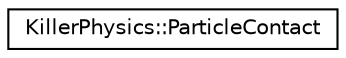 digraph "Graphical Class Hierarchy"
{
  edge [fontname="Helvetica",fontsize="10",labelfontname="Helvetica",labelfontsize="10"];
  node [fontname="Helvetica",fontsize="10",shape=record];
  rankdir="LR";
  Node0 [label="KillerPhysics::ParticleContact",height=0.2,width=0.4,color="black", fillcolor="white", style="filled",URL="$class_killer_physics_1_1_particle_contact.html"];
}
